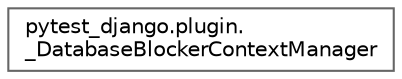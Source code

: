 digraph "Graphical Class Hierarchy"
{
 // LATEX_PDF_SIZE
  bgcolor="transparent";
  edge [fontname=Helvetica,fontsize=10,labelfontname=Helvetica,labelfontsize=10];
  node [fontname=Helvetica,fontsize=10,shape=box,height=0.2,width=0.4];
  rankdir="LR";
  Node0 [id="Node000000",label="pytest_django.plugin.\l_DatabaseBlockerContextManager",height=0.2,width=0.4,color="grey40", fillcolor="white", style="filled",URL="$classpytest__django_1_1plugin_1_1___database_blocker_context_manager.html",tooltip=" "];
}
